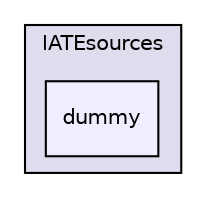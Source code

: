 digraph "applications/solvers/multiphase/twoPhaseEulerFoam/twoPhaseSystem/diameterModels/IATE/IATEsources/dummy" {
  bgcolor=transparent;
  compound=true
  node [ fontsize="10", fontname="Helvetica"];
  edge [ labelfontsize="10", labelfontname="Helvetica"];
  subgraph clusterdir_97c1c9bab2462ef6cb1398bf82c2b820 {
    graph [ bgcolor="#ddddee", pencolor="black", label="IATEsources" fontname="Helvetica", fontsize="10", URL="dir_97c1c9bab2462ef6cb1398bf82c2b820.html"]
  dir_a31e791725f2c92d8e9a4d59c3c22926 [shape=box, label="dummy", style="filled", fillcolor="#eeeeff", pencolor="black", URL="dir_a31e791725f2c92d8e9a4d59c3c22926.html"];
  }
}
